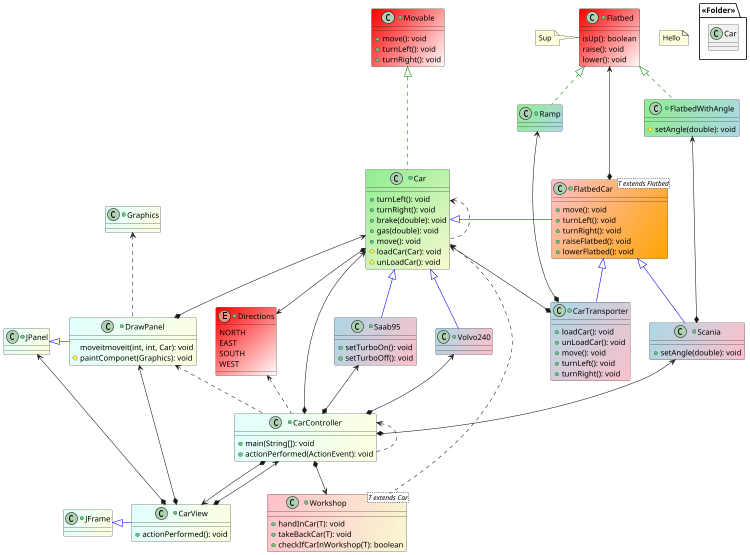 @startuml
'https://plantuml.com/class-diagram

abstract class FlatbedCar
abstract class Workshop
interface Movable
interface Flatbed

note "Hello" as N1

+class Graphics #lightcyan/lightyellow {
}
Graphics <.. DrawPanel

+class JPanel #lightcyan/lightyellow {
}
JPanel <|-[#blue] DrawPanel
JPanel <---* CarView

+class JFrame #lightcyan/lightyellow {
}
JFrame <|-[#blue] CarView

+class Movable #red/white{
{method} + move(): void
{method} + turnLeft(): void
{method} + turnRight(): void

}
Movable <|.[#green].. Car

+class Flatbed #red/white
{
{method} isUp(): boolean
{method} raise(): void
{method} lower(): void
}
note left: Sup

Flatbed <|.[#green]. Ramp
Flatbed <|.[#green]. FlatbedWithAngle
Flatbed <--* FlatbedCar

+class Car #LightGreen/LightGoldenRodYellow
{
{method} +turnLeft(): void
{method} +turnRight(): void
{method} +brake(double): void
{method} +gas(double): void
{method} +move(): void
{method} #loadCar(Car): void
{method} #unLoadCar(): void
}
Car *--> Directions
Car <--* CarController
Car <--* CarTransporter
Car <--* DrawPanel
Car <.. Car
Car <... Workshop

Car <|-[#blue] FlatbedCar
Car <|-[#blue]- Saab95
Car <|-[#blue]- Volvo240





+class Saab95 #lightblue/pink{
{method} +setTurboOn(): void
{method} +setTurboOff(): void
}
Saab95 <--* CarController

+class Volvo240 #lightblue/pink{
}
Volvo240 <--* CarController

+class Scania #lightblue/pink{
{method} +setAngle(double): void

}
Scania <--* CarController

+class CarTransporter #lightblue/pink{
{method} +loadCar(): void
{method} +unLoadCar(): void
{method} +move(): void
{method} +turnLeft(): void
{method} +turnRight(): void
}

+class Ramp #lightgreen/lightblue{
}
Ramp <---* CarTransporter


+class FlatbedWithAngle #lightgreen/lightblue{
{method} #setAngle(double): void
}
FlatbedWithAngle <--*Scania

+class DrawPanel #lightcyan/lightyellow {
{method} moveitmoveit(int, int, Car): void
{method} #paintComponet(Graphics): void
}
DrawPanel <--* CarView
DrawPanel <.. CarController


+class CarView #lightcyan/lightyellow {
{method} +actionPerformed(): void
}


+class CarController #lightcyan/lightyellow {
{method} + main(String[]): void
{method} + actionPerformed(ActionEvent): void
}
CarController *--> Workshop
CarController *--> CarView
CarController <--* CarView
CarController <.. CarController

scale 750 width
package  <<Folder>>{
class Car
}

+class Workshop<T extends Car> #pink/LightGoldenRodYellow
{
{method} +handInCar(T): void
{method} +takeBackCar(T): void
{method} +checkIfCarInWorkshop(T): boolean
}


+class FlatbedCar<T extends Flatbed> #pink/orange
{
{method} + move(): void
{method} + turnLeft(): void
{method} + turnRight(): void
{method} + raiseFlatbed(): void
{method} + lowerFlatbed(): void
}
FlatbedCar <|-[#blue]- Scania
FlatbedCar <|-[#blue]- CarTransporter



+enum Directions #red/white {
NORTH
EAST
SOUTH
WEST
}
Directions <.. CarController

@enduml